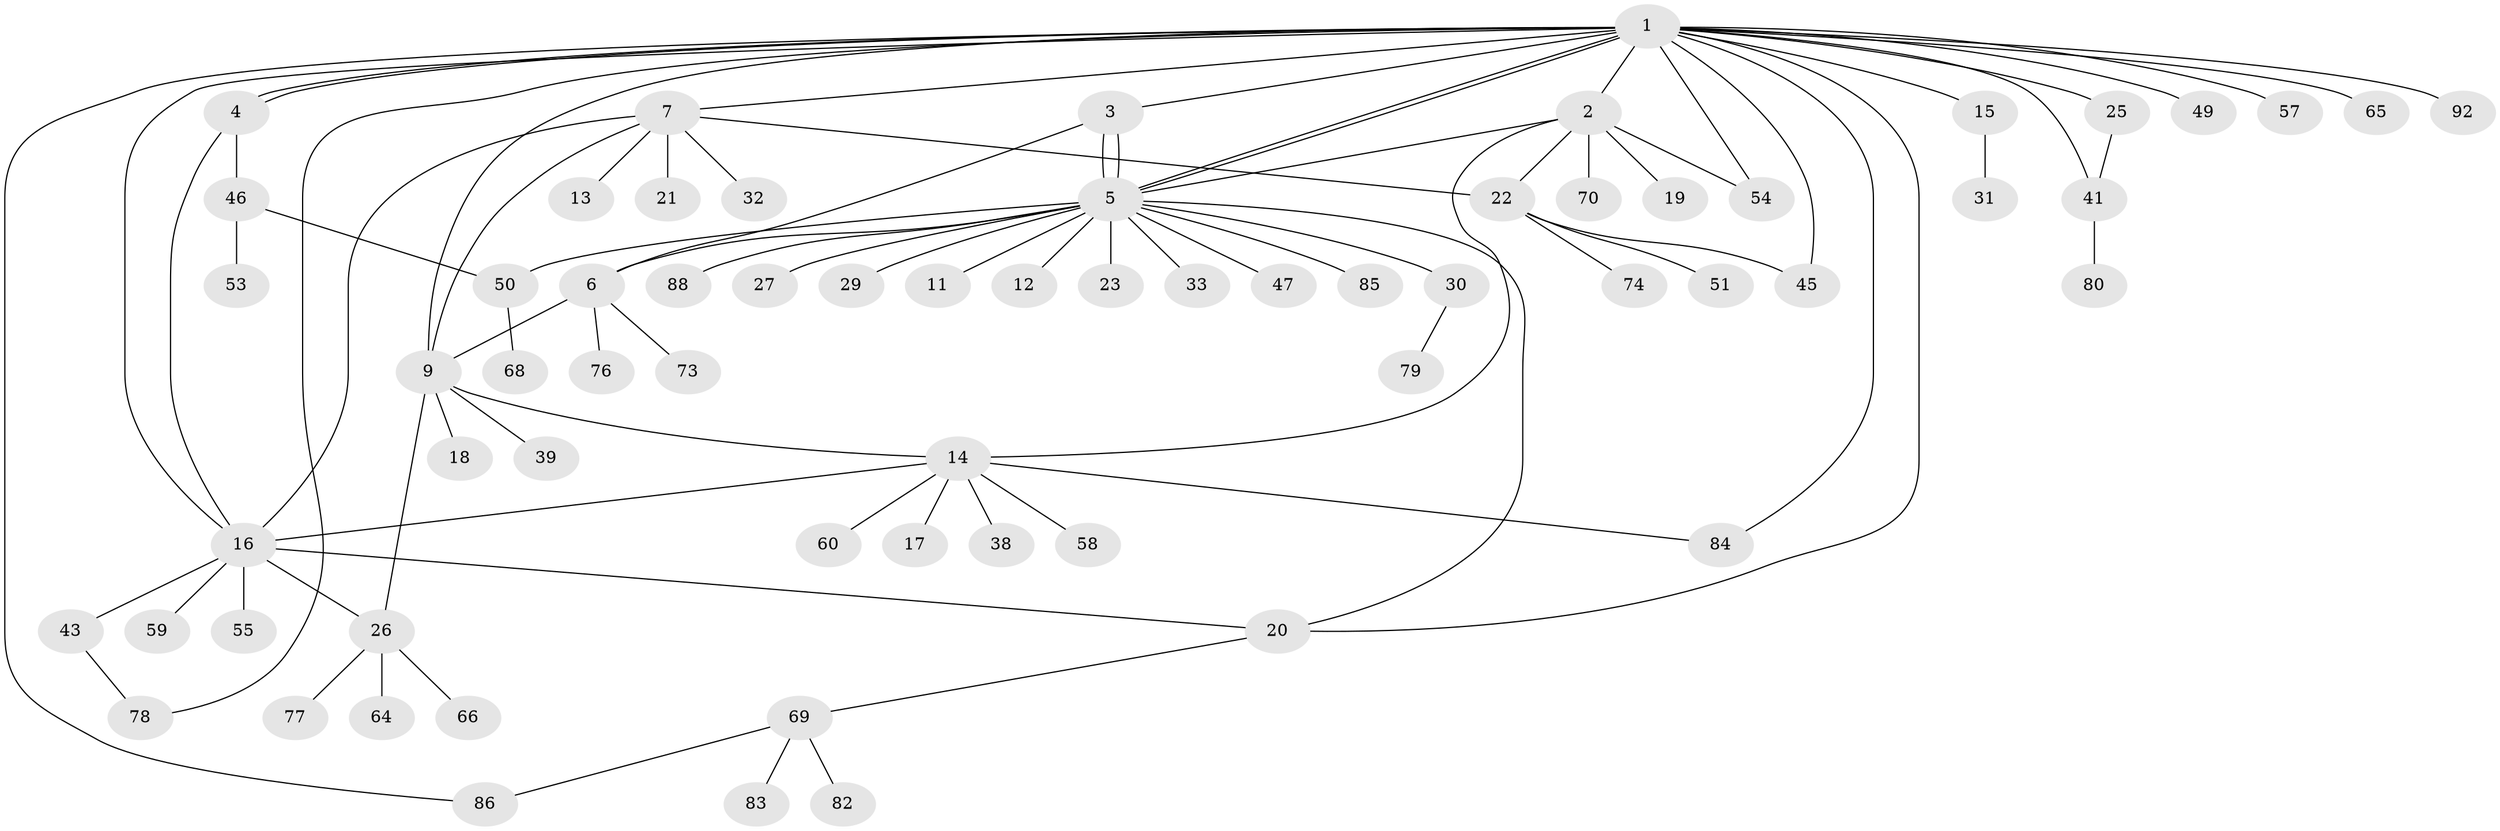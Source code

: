 // Generated by graph-tools (version 1.1) at 2025/23/03/03/25 07:23:52]
// undirected, 66 vertices, 88 edges
graph export_dot {
graph [start="1"]
  node [color=gray90,style=filled];
  1 [super="+36"];
  2 [super="+37"];
  3;
  4 [super="+10"];
  5 [super="+42"];
  6 [super="+63"];
  7 [super="+8"];
  9 [super="+35"];
  11 [super="+90"];
  12;
  13;
  14 [super="+24"];
  15 [super="+52"];
  16 [super="+67"];
  17;
  18;
  19;
  20 [super="+28"];
  21;
  22 [super="+72"];
  23;
  25 [super="+61"];
  26 [super="+34"];
  27;
  29 [super="+71"];
  30 [super="+56"];
  31 [super="+62"];
  32;
  33 [super="+40"];
  38;
  39;
  41 [super="+44"];
  43 [super="+89"];
  45;
  46 [super="+48"];
  47;
  49;
  50 [super="+91"];
  51;
  53;
  54 [super="+87"];
  55;
  57;
  58;
  59;
  60;
  64;
  65;
  66;
  68;
  69 [super="+75"];
  70;
  73;
  74;
  76;
  77;
  78 [super="+81"];
  79;
  80;
  82;
  83;
  84;
  85;
  86;
  88;
  92;
  1 -- 2;
  1 -- 3;
  1 -- 4;
  1 -- 4;
  1 -- 5;
  1 -- 5;
  1 -- 7;
  1 -- 9;
  1 -- 15;
  1 -- 16;
  1 -- 25;
  1 -- 41;
  1 -- 45;
  1 -- 49;
  1 -- 54;
  1 -- 57;
  1 -- 65;
  1 -- 78;
  1 -- 84;
  1 -- 86;
  1 -- 92;
  1 -- 20;
  2 -- 5;
  2 -- 14;
  2 -- 19;
  2 -- 54;
  2 -- 70;
  2 -- 22;
  3 -- 5;
  3 -- 5;
  3 -- 6;
  4 -- 16;
  4 -- 46;
  5 -- 6;
  5 -- 11 [weight=2];
  5 -- 12;
  5 -- 20;
  5 -- 23;
  5 -- 27;
  5 -- 29;
  5 -- 30;
  5 -- 33;
  5 -- 47;
  5 -- 50;
  5 -- 85;
  5 -- 88;
  6 -- 73;
  6 -- 76;
  6 -- 9;
  7 -- 32;
  7 -- 21;
  7 -- 22;
  7 -- 9;
  7 -- 13;
  7 -- 16;
  9 -- 14;
  9 -- 18;
  9 -- 39;
  9 -- 26;
  14 -- 16;
  14 -- 17;
  14 -- 38;
  14 -- 58;
  14 -- 60;
  14 -- 84;
  15 -- 31;
  16 -- 26;
  16 -- 43;
  16 -- 55;
  16 -- 59;
  16 -- 20;
  20 -- 69;
  22 -- 45;
  22 -- 51;
  22 -- 74;
  25 -- 41;
  26 -- 64;
  26 -- 66;
  26 -- 77;
  30 -- 79;
  41 -- 80;
  43 -- 78;
  46 -- 53;
  46 -- 50;
  50 -- 68;
  69 -- 82;
  69 -- 83;
  69 -- 86;
}
